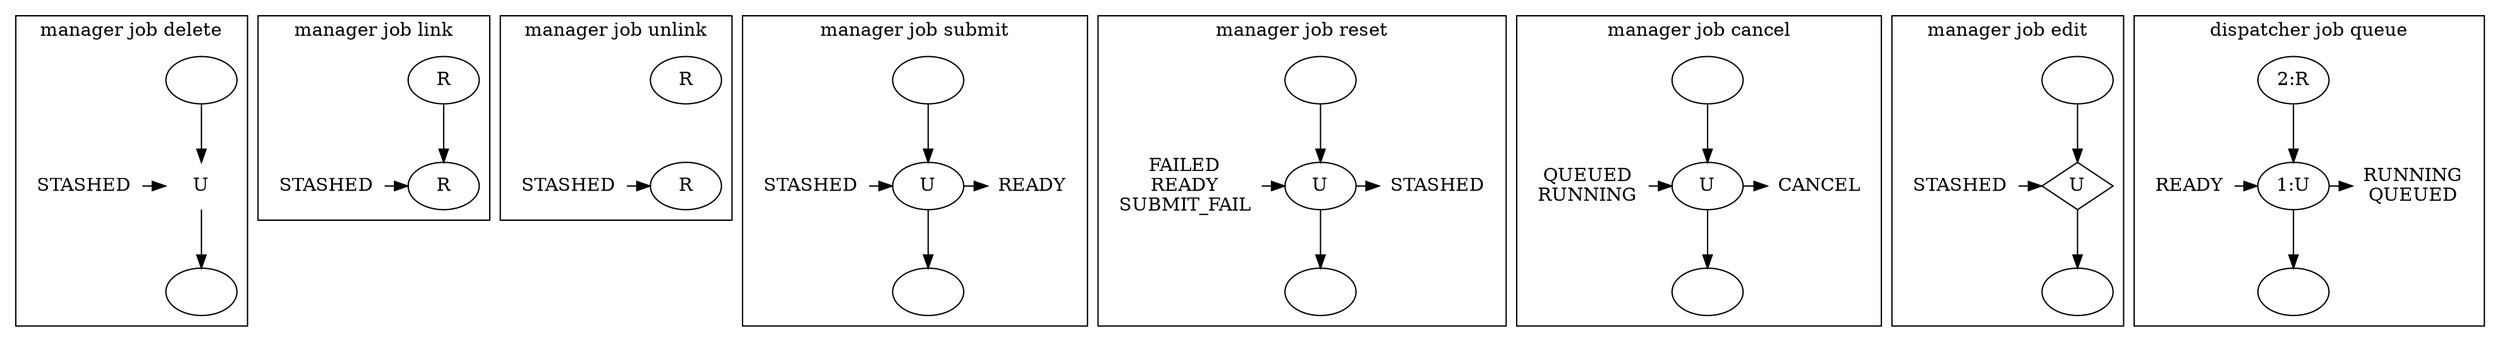 digraph manager_job_transitions {
    
    subgraph cluster_1 {
        label = "manager job delete";
        A_PARENT  [label=""];
        A_CHILD   [label=""];
        { rank="same";
        A_STASHED [label="STASHED", shape="plaintext"];
        A_JOB     [label="U", shape="plaintext"];
        }
        A_PARENT -> A_JOB -> A_CHILD;
        A_STASHED -> A_JOB;
    }
    
    subgraph cluster_2 {
        label = "manager job link";
        B_PARENT  [label="R"];
        { rank="same";
        B_CHILD   [label="R"];
        B_STASHED [label="STASHED", shape="plaintext"];
        }
        B_PARENT -> B_CHILD;
        B_STASHED -> B_CHILD;
    }
    
    subgraph cluster_3 {
        label = "manager job unlink";
        C_PARENT  [label="R"];
        { rank="same";
        C_CHILD   [label="R"];
        C_STASHED [label="STASHED", shape="plaintext"];
        }
        C_PARENT -> C_CHILD [style="invis"];
        C_STASHED -> C_CHILD;
    }
    
    subgraph cluster_4 {
        label = "manager job submit";
        D_PARENT  [label=""];
        D_CHILD   [label=""];
        { rank="same";
        D_JOB     [label="U"];
        D_STASHED [label="STASHED", shape="plaintext"];
        D_READY   [label="READY",   shape="plaintext"];
        }
        D_PARENT -> D_JOB -> D_CHILD;
        D_STASHED -> D_JOB -> D_READY;
    }
    
    subgraph cluster_5 {
        label = "manager job reset";
        E_PARENT  [label=""];
        E_CHILD   [label=""];
        { rank="same";
        E_JOB     [label="U"];
        E_STATUS  [label="FAILED\nREADY\nSUBMIT_FAIL", shape="plaintext"];
        E_STASHED [label="STASHED",                    shape="plaintext"];
        }
        E_PARENT -> E_JOB -> E_CHILD;
        E_STATUS -> E_JOB -> E_STASHED;
    }
    
    subgraph cluster_6 {
        label = "manager job cancel";
        F_PARENT  [label=""];
        F_CHILD   [label=""];
        { rank="same";
        F_JOB    [label="U"];
        F_STATUS [label="QUEUED\nRUNNING", shape="plaintext"];
        F_CANCEL [label="CANCEL",          shape="plaintext"];
        }
        F_PARENT -> F_JOB -> F_CHILD;
        F_STATUS -> F_JOB -> F_CANCEL;
    }
    
    subgraph cluster_7 {
        label = "manager job edit";
        G_PARENT  [label=""];
        G_CHILD   [label=""];
        { rank="same";
        G_JOB     [label="U",       shape="diamond"];
        G_STASHED [label="STASHED", shape="plaintext"];
        }
        G_PARENT -> G_JOB -> G_CHILD;
        G_STASHED -> G_JOB;
    }
    
    subgraph cluster_8 {
        label = "dispatcher job queue";
        H_PARENT  [label="2:R"];
        H_CHILD   [label=""];
        { rank="same";
        H_JOB    [label="1:U"];
        H_READY  [label="READY",  shape="plaintext"];
        H_STATUS [label="RUNNING\nQUEUED", shape="plaintext"];
        }
        H_PARENT -> H_JOB -> H_CHILD;
        H_READY -> H_JOB -> H_STATUS;
    }
}